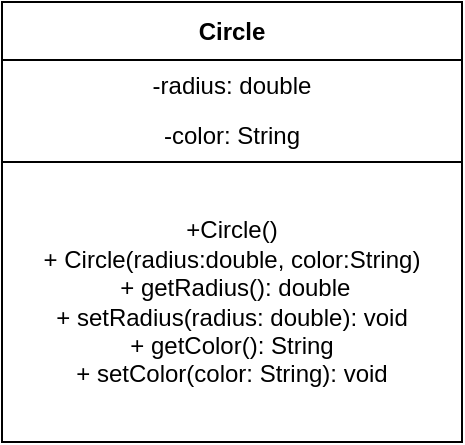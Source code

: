 <mxfile version="27.0.9">
  <diagram name="Page-1" id="b5b7bab2-c9e2-2cf4-8b2a-24fd1a2a6d21">
    <mxGraphModel dx="1059" dy="619" grid="1" gridSize="10" guides="1" tooltips="1" connect="1" arrows="1" fold="1" page="1" pageScale="1" pageWidth="827" pageHeight="1169" background="none" math="0" shadow="0">
      <root>
        <mxCell id="0" />
        <mxCell id="1" parent="0" />
        <mxCell id="t2FfP7UykLoLVhH9HQsE-2" value="Circle" style="swimlane;fontStyle=1;align=center;verticalAlign=middle;childLayout=stackLayout;horizontal=1;startSize=29;horizontalStack=0;resizeParent=1;resizeParentMax=0;resizeLast=0;collapsible=0;marginBottom=0;html=1;whiteSpace=wrap;" vertex="1" parent="1">
          <mxGeometry x="90" y="150" width="230" height="80" as="geometry" />
        </mxCell>
        <mxCell id="t2FfP7UykLoLVhH9HQsE-3" value="-radius: double" style="text;html=1;strokeColor=none;fillColor=none;align=center;verticalAlign=middle;spacingLeft=4;spacingRight=4;overflow=hidden;rotatable=0;points=[[0,0.5],[1,0.5]];portConstraint=eastwest;whiteSpace=wrap;" vertex="1" parent="t2FfP7UykLoLVhH9HQsE-2">
          <mxGeometry y="29" width="230" height="25" as="geometry" />
        </mxCell>
        <mxCell id="t2FfP7UykLoLVhH9HQsE-4" value="-color: String" style="text;html=1;strokeColor=none;fillColor=none;align=center;verticalAlign=middle;spacingLeft=4;spacingRight=4;overflow=hidden;rotatable=0;points=[[0,0.5],[1,0.5]];portConstraint=eastwest;whiteSpace=wrap;" vertex="1" parent="t2FfP7UykLoLVhH9HQsE-2">
          <mxGeometry y="54" width="230" height="26" as="geometry" />
        </mxCell>
        <mxCell id="t2FfP7UykLoLVhH9HQsE-5" value="+Circle()&lt;div&gt;+ Circle(radius:double, color:String)&lt;/div&gt;&lt;div&gt;&amp;nbsp;+ getRadius(): double&lt;/div&gt;&lt;div&gt;+ setRadius(radius: double): void&lt;/div&gt;&lt;div&gt;+ getColor(): String&lt;/div&gt;&lt;div&gt;+ setColor(color: String): void&lt;/div&gt;" style="html=1;whiteSpace=wrap;" vertex="1" parent="1">
          <mxGeometry x="90" y="230" width="230" height="140" as="geometry" />
        </mxCell>
      </root>
    </mxGraphModel>
  </diagram>
</mxfile>
